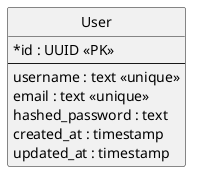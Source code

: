 @startuml
hide circle
skinparam linetype ortho
skinparam classAttributeIconSize 0

entity "User" as User {
  *id : UUID <<PK>>
  --
  username : text <<unique>>
  email : text <<unique>>
  hashed_password : text
  created_at : timestamp
  updated_at : timestamp
}

@enduml